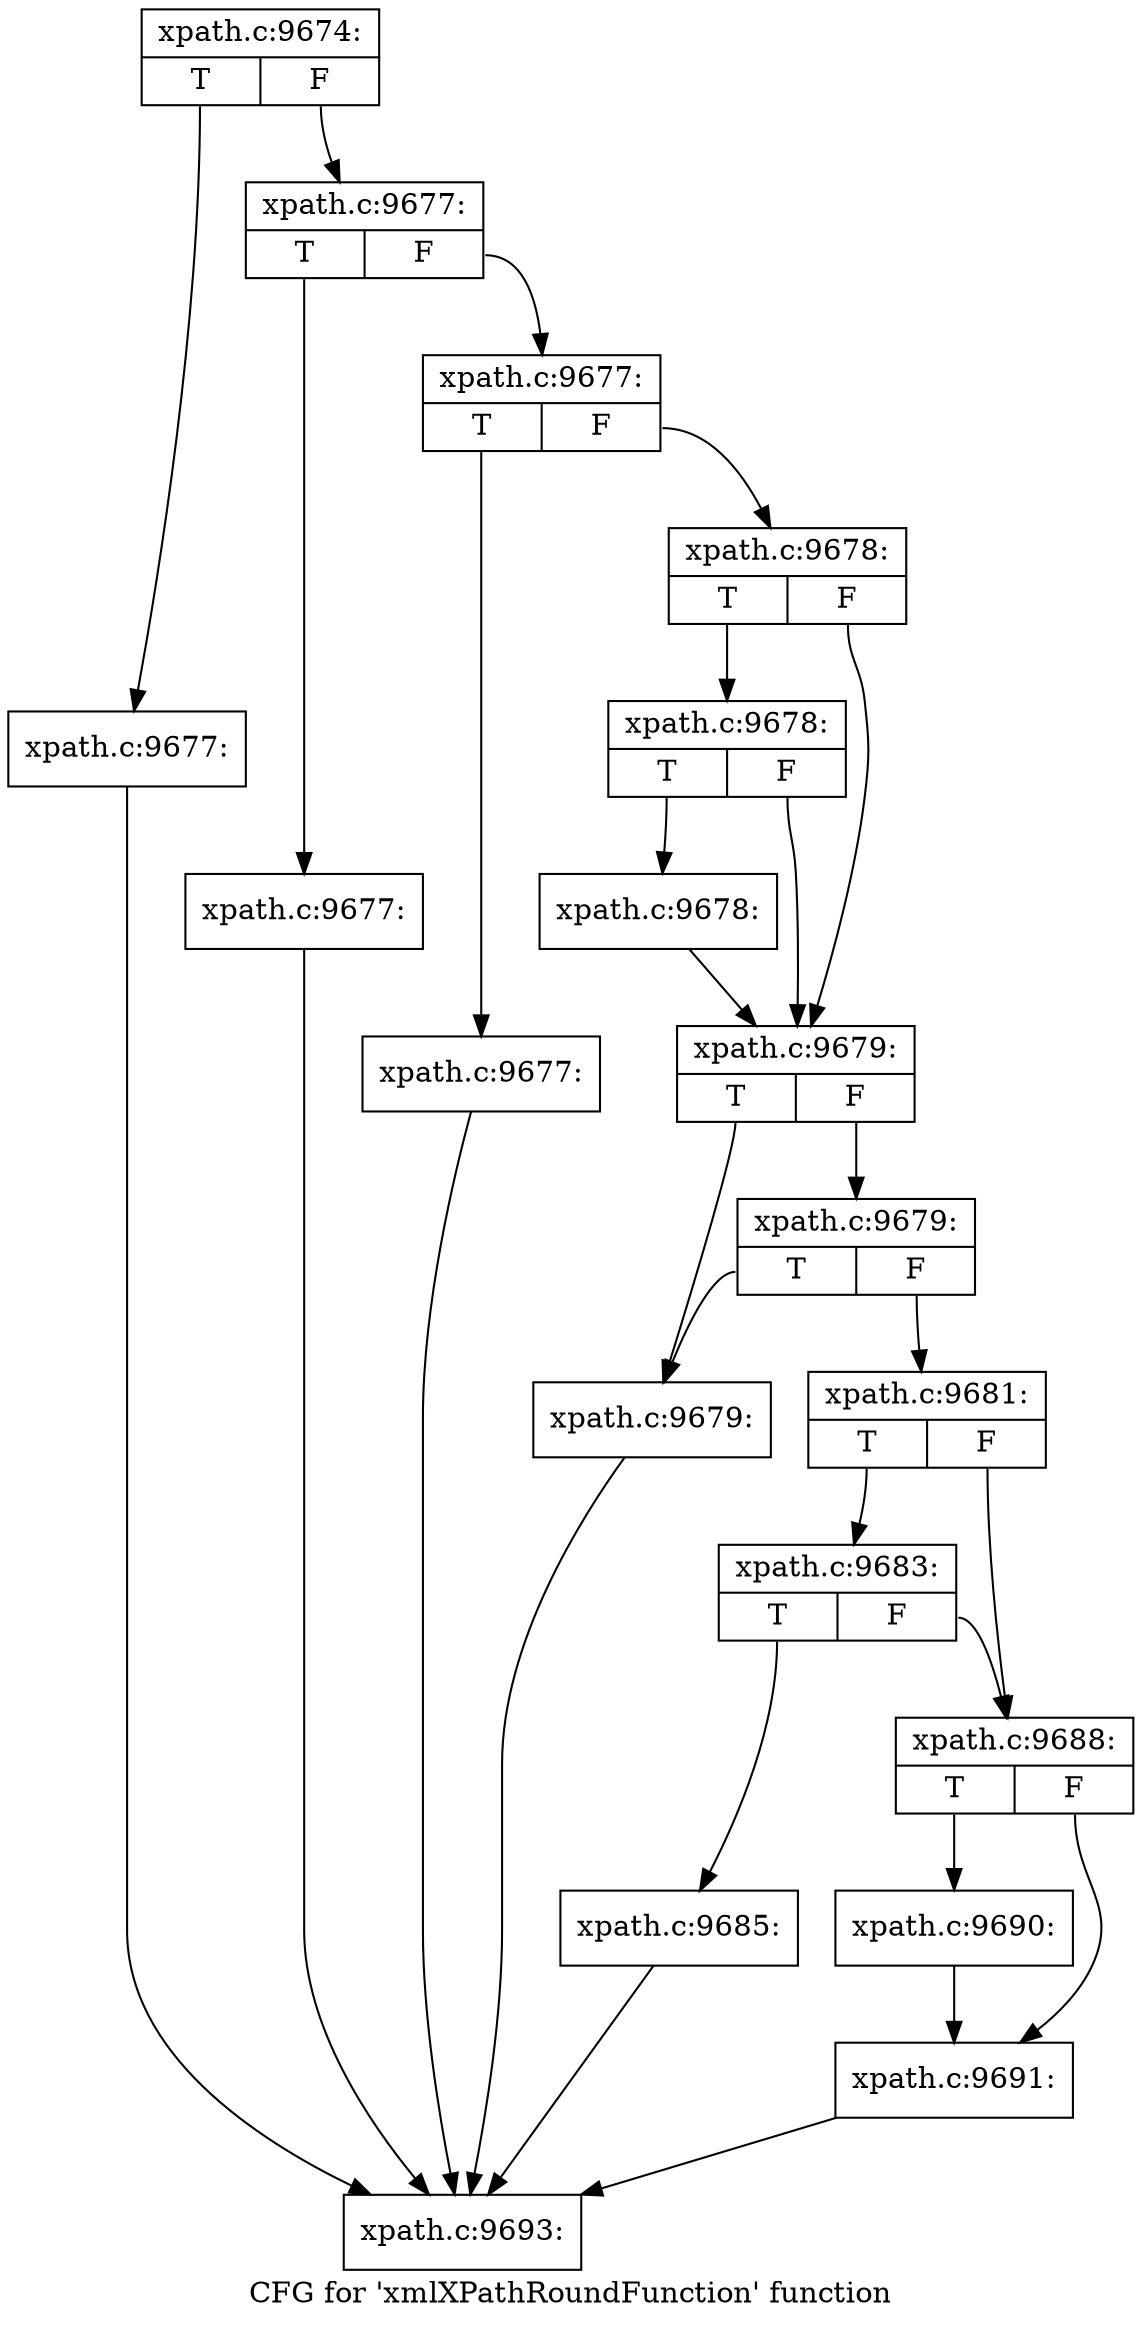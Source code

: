 digraph "CFG for 'xmlXPathRoundFunction' function" {
	label="CFG for 'xmlXPathRoundFunction' function";

	Node0x55e6b2871150 [shape=record,label="{xpath.c:9674:|{<s0>T|<s1>F}}"];
	Node0x55e6b2871150:s0 -> Node0x55e6b2873940;
	Node0x55e6b2871150:s1 -> Node0x55e6b2871320;
	Node0x55e6b2873940 [shape=record,label="{xpath.c:9677:}"];
	Node0x55e6b2873940 -> Node0x55e6b2877000;
	Node0x55e6b2871320 [shape=record,label="{xpath.c:9677:|{<s0>T|<s1>F}}"];
	Node0x55e6b2871320:s0 -> Node0x55e6b2875070;
	Node0x55e6b2871320:s1 -> Node0x55e6b28750c0;
	Node0x55e6b2875070 [shape=record,label="{xpath.c:9677:}"];
	Node0x55e6b2875070 -> Node0x55e6b2877000;
	Node0x55e6b28750c0 [shape=record,label="{xpath.c:9677:|{<s0>T|<s1>F}}"];
	Node0x55e6b28750c0:s0 -> Node0x55e6b2875420;
	Node0x55e6b28750c0:s1 -> Node0x55e6b2875470;
	Node0x55e6b2875420 [shape=record,label="{xpath.c:9677:}"];
	Node0x55e6b2875420 -> Node0x55e6b2877000;
	Node0x55e6b2875470 [shape=record,label="{xpath.c:9678:|{<s0>T|<s1>F}}"];
	Node0x55e6b2875470:s0 -> Node0x55e6b2875a40;
	Node0x55e6b2875470:s1 -> Node0x55e6b28759f0;
	Node0x55e6b2875a40 [shape=record,label="{xpath.c:9678:|{<s0>T|<s1>F}}"];
	Node0x55e6b2875a40:s0 -> Node0x55e6b28759a0;
	Node0x55e6b2875a40:s1 -> Node0x55e6b28759f0;
	Node0x55e6b28759a0 [shape=record,label="{xpath.c:9678:}"];
	Node0x55e6b28759a0 -> Node0x55e6b28759f0;
	Node0x55e6b28759f0 [shape=record,label="{xpath.c:9679:|{<s0>T|<s1>F}}"];
	Node0x55e6b28759f0:s0 -> Node0x55e6b2876270;
	Node0x55e6b28759f0:s1 -> Node0x55e6b2876310;
	Node0x55e6b2876310 [shape=record,label="{xpath.c:9679:|{<s0>T|<s1>F}}"];
	Node0x55e6b2876310:s0 -> Node0x55e6b2876270;
	Node0x55e6b2876310:s1 -> Node0x55e6b28762c0;
	Node0x55e6b2876270 [shape=record,label="{xpath.c:9679:}"];
	Node0x55e6b2876270 -> Node0x55e6b2877000;
	Node0x55e6b28762c0 [shape=record,label="{xpath.c:9681:|{<s0>T|<s1>F}}"];
	Node0x55e6b28762c0:s0 -> Node0x55e6b28770a0;
	Node0x55e6b28762c0:s1 -> Node0x55e6b2877050;
	Node0x55e6b28770a0 [shape=record,label="{xpath.c:9683:|{<s0>T|<s1>F}}"];
	Node0x55e6b28770a0:s0 -> Node0x55e6b2876fb0;
	Node0x55e6b28770a0:s1 -> Node0x55e6b2877050;
	Node0x55e6b2876fb0 [shape=record,label="{xpath.c:9685:}"];
	Node0x55e6b2876fb0 -> Node0x55e6b2877000;
	Node0x55e6b2877050 [shape=record,label="{xpath.c:9688:|{<s0>T|<s1>F}}"];
	Node0x55e6b2877050:s0 -> Node0x55e6b2878060;
	Node0x55e6b2877050:s1 -> Node0x55e6b28780b0;
	Node0x55e6b2878060 [shape=record,label="{xpath.c:9690:}"];
	Node0x55e6b2878060 -> Node0x55e6b28780b0;
	Node0x55e6b28780b0 [shape=record,label="{xpath.c:9691:}"];
	Node0x55e6b28780b0 -> Node0x55e6b2877000;
	Node0x55e6b2877000 [shape=record,label="{xpath.c:9693:}"];
}
